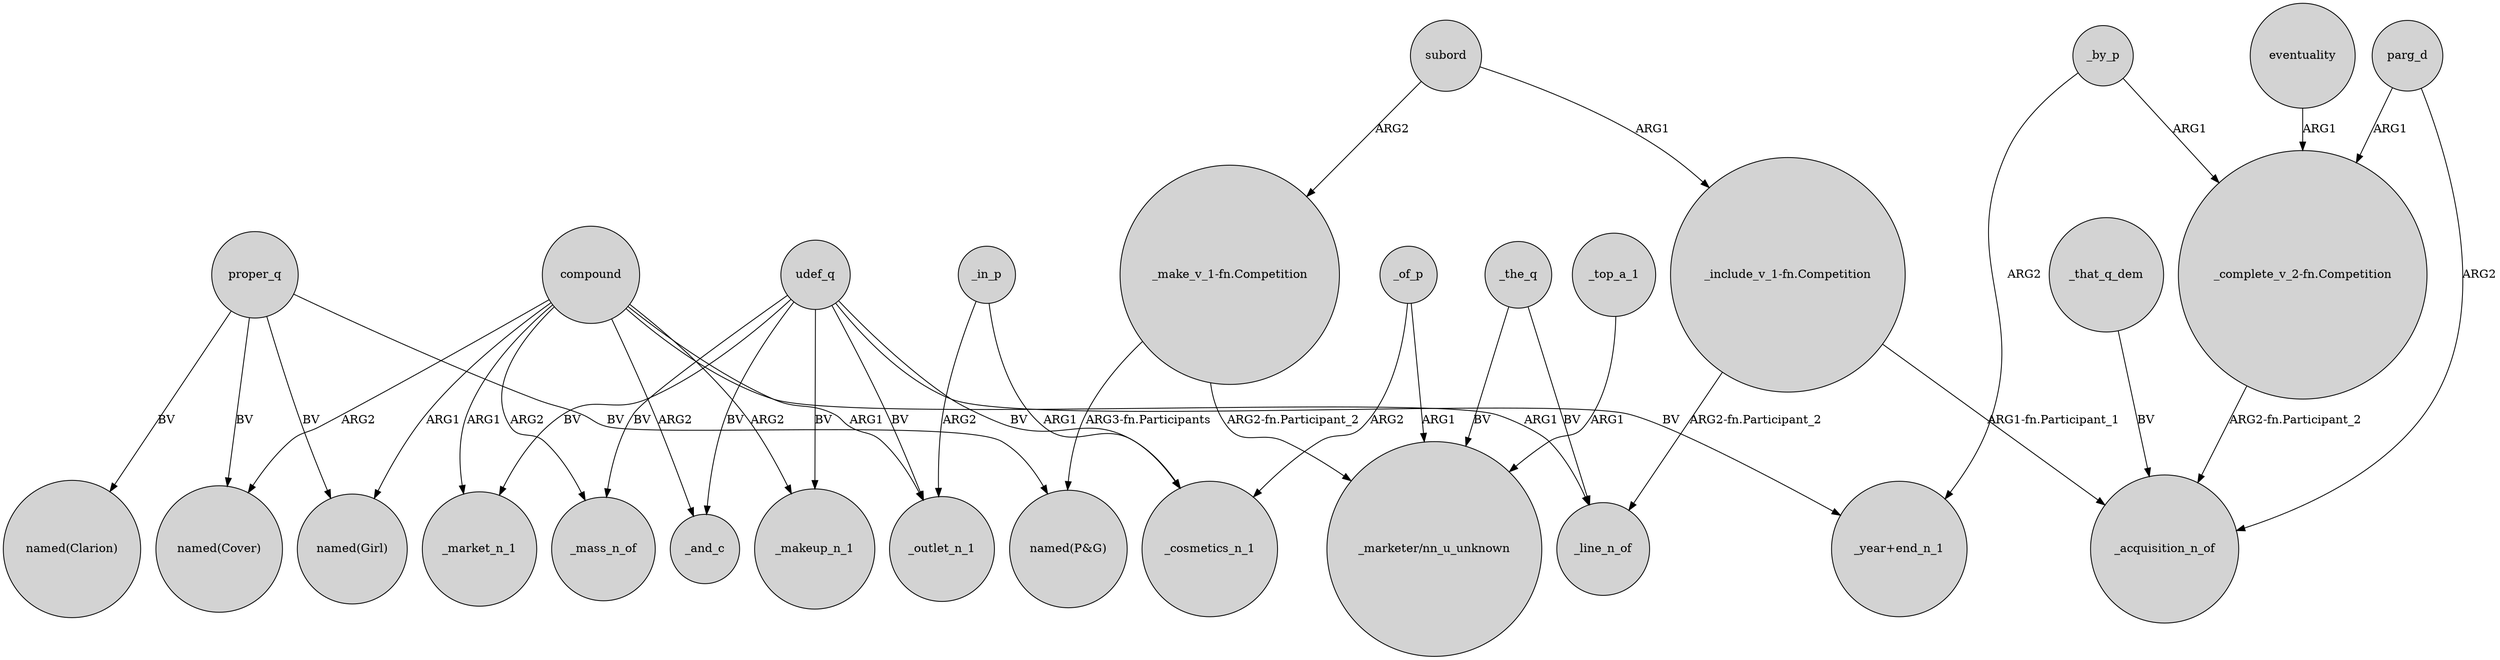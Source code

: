 digraph {
	node [shape=circle style=filled]
	proper_q -> "named(Girl)" [label=BV]
	_by_p -> "_year+end_n_1" [label=ARG2]
	udef_q -> _market_n_1 [label=BV]
	parg_d -> _acquisition_n_of [label=ARG2]
	subord -> "_include_v_1-fn.Competition" [label=ARG1]
	_the_q -> _line_n_of [label=BV]
	_of_p -> "_marketer/nn_u_unknown" [label=ARG1]
	udef_q -> _outlet_n_1 [label=BV]
	udef_q -> "_year+end_n_1" [label=BV]
	compound -> _outlet_n_1 [label=ARG1]
	_by_p -> "_complete_v_2-fn.Competition" [label=ARG1]
	_the_q -> "_marketer/nn_u_unknown" [label=BV]
	udef_q -> _and_c [label=BV]
	"_make_v_1-fn.Competition" -> "_marketer/nn_u_unknown" [label="ARG2-fn.Participant_2"]
	compound -> "named(Girl)" [label=ARG1]
	compound -> _and_c [label=ARG2]
	compound -> _line_n_of [label=ARG1]
	proper_q -> "named(Clarion)" [label=BV]
	"_make_v_1-fn.Competition" -> "named(P&G)" [label="ARG3-fn.Participants"]
	"_include_v_1-fn.Competition" -> _line_n_of [label="ARG2-fn.Participant_2"]
	proper_q -> "named(P&G)" [label=BV]
	compound -> "named(Cover)" [label=ARG2]
	compound -> _mass_n_of [label=ARG2]
	"_include_v_1-fn.Competition" -> _acquisition_n_of [label="ARG1-fn.Participant_1"]
	_in_p -> _cosmetics_n_1 [label=ARG1]
	proper_q -> "named(Cover)" [label=BV]
	udef_q -> _mass_n_of [label=BV]
	_that_q_dem -> _acquisition_n_of [label=BV]
	_top_a_1 -> "_marketer/nn_u_unknown" [label=ARG1]
	udef_q -> _cosmetics_n_1 [label=BV]
	eventuality -> "_complete_v_2-fn.Competition" [label=ARG1]
	parg_d -> "_complete_v_2-fn.Competition" [label=ARG1]
	_of_p -> _cosmetics_n_1 [label=ARG2]
	_in_p -> _outlet_n_1 [label=ARG2]
	compound -> _makeup_n_1 [label=ARG2]
	compound -> _market_n_1 [label=ARG1]
	udef_q -> _makeup_n_1 [label=BV]
	subord -> "_make_v_1-fn.Competition" [label=ARG2]
	"_complete_v_2-fn.Competition" -> _acquisition_n_of [label="ARG2-fn.Participant_2"]
}
